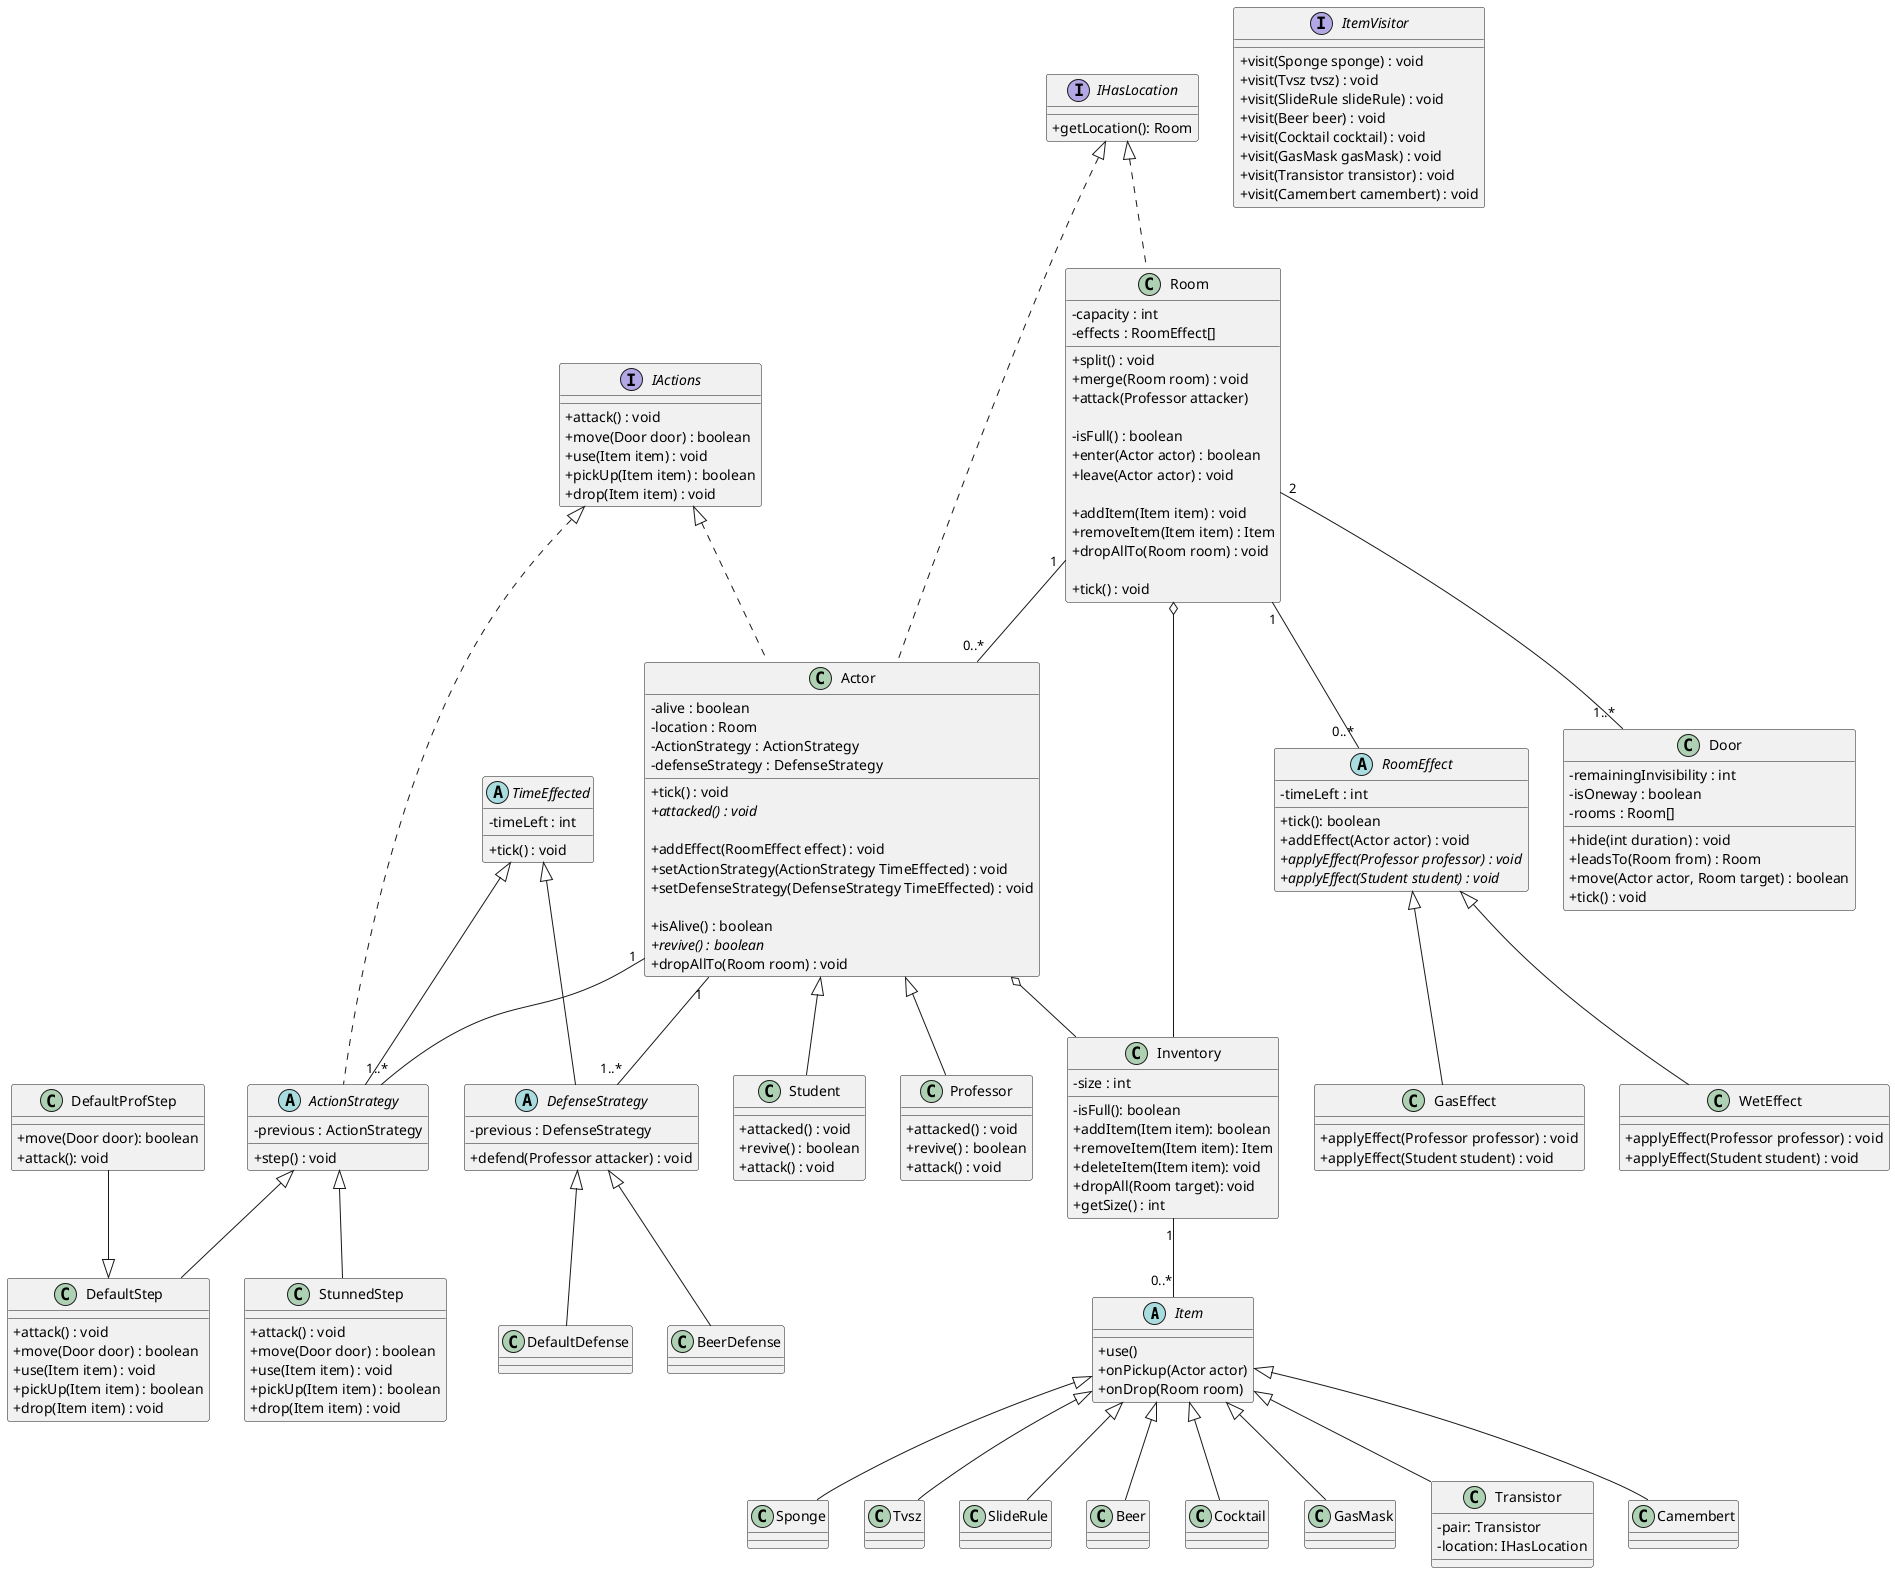 @startuml
skinparam classAttributeIconSize 0


'Items --------------------------------------------
abstract class Item {
    + use()
    + onPickup(Actor actor)
    + onDrop(Room room)
}

class Sponge {}

class Tvsz {}

class SlideRule {}

class Beer {}

class Cocktail {}

class GasMask {}

class Transistor {
    - pair: Transistor
    - location: IHasLocation
}

class Camembert {}

Item <|-- Sponge
Item <|-- Tvsz
Item <|-- SlideRule
Item <|-- Beer
Item <|-- Cocktail
Item <|-- GasMask
Item <|-- Transistor
Item <|-- Camembert

'Inventory ----------------------------------------
class Inventory {
    - size : int

    - isFull(): boolean
    + addItem(Item item): boolean
    + removeItem(Item item): Item
    + deleteItem(Item item): void
    + dropAll(Room target): void
    + getSize() : int
}

/' 
itt a remove és a delete összevonható lenne egy 
removeItem(Item item, boolean shouldDelete)-re
'/

Inventory "1" -- "0..*" Item

' azért asszociáció, mivel ettől még az item-nek van egyedi léte

Actor o-- Inventory
Room o-- Inventory

'Character ----------------------------------------

class Actor {
    - alive : boolean
    - location : Room
    - ActionStrategy : ActionStrategy
    - defenseStrategy : DefenseStrategy

    + tick() : void
    + {abstract} attacked() : void

    + addEffect(RoomEffect effect) : void
    + setActionStrategy(ActionStrategy TimeEffected) : void
    + setDefenseStrategy(DefenseStrategy TimeEffected) : void

    + isAlive() : boolean
    + {abstract} revive() : boolean
    + dropAllTo(Room room) : void
}

interface IActions {
    + attack() : void
    + move(Door door) : boolean
    + use(Item item) : void
    + pickUp(Item item) : boolean
    + drop(Item item) : void
}

IActions <|.. Actor
IActions <|.. ActionStrategy

Actor "1" -- "1..*" ActionStrategy
Actor "1" -- "1..*" DefenseStrategy

class Student {
    + attacked() : void
    + revive() : boolean
    + attack() : void
}

class Professor {
    + attacked() : void
    + revive() : boolean
    + attack() : void
}

Actor <|-- Student
Actor <|-- Professor

'ez egy kísérleti dolog - szedd ki, ha nem tetszik

'Room ---------------------------------------------

class Room {
    - capacity : int
    - effects : RoomEffect[]

    + split() : void
    + merge(Room room) : void
    + attack(Professor attacker)
    
    - isFull() : boolean
    + enter(Actor actor) : boolean
    + leave(Actor actor) : void

    + addItem(Item item) : void
    + removeItem(Item item) : Item
    + dropAllTo(Room room) : void

    + tick() : void
}

/'
az egyirányú ajtók merge-nél eltűnnek, ha a két szoba 
között voltak?
ezt elég később lekezelni, de erre nem gondoltam még
'/

/' 
hogyan is fogjuk értesíteni a bennlévő professort, ha 
egy hallgató belép?

lehet ez egy merész gondolat, de mi lenne, ha mi az ajtót
kérnénk, hogy engedjen át minket?

és akkor a szoba enter-je tudna értesíteni minden bennlévőt
a belépésről
'/

class Door {
    - remainingInvisibility : int
    - isOneway : boolean
    - rooms : Room[]

    + hide(int duration) : void
    + leadsTo(Room from) : Room
    + move(Actor actor, Room target) : boolean
    + tick() : void
}

Room "1" -- "0..*" Actor 
Room "2" -- "1..*" Door
Room "1" -- "0..*" RoomEffect

interface IHasLocation {
    + getLocation(): Room
}

IHasLocation <|.. Room
IHasLocation <|.. Actor

'Effect -------------------------------------------
abstract class RoomEffect {
    - timeLeft : int
    + tick(): boolean
    + addEffect(Actor actor) : void
    + {abstract} applyEffect(Professor professor) : void
    + {abstract} applyEffect(Student student) : void
}
' tick returns false when the effect expires

RoomEffect <|-- WetEffect
RoomEffect <|-- GasEffect

class WetEffect {
    + applyEffect(Professor professor) : void
    + applyEffect(Student student) : void
}

class GasEffect {
    + applyEffect(Professor professor) : void
    + applyEffect(Student student) : void
}

abstract class TimeEffected {
    - timeLeft : int
    + tick() : void
}

abstract class ActionStrategy {
    - previous : ActionStrategy
    + step() : void
}

class DefaultStep {
    + attack() : void
    + move(Door door) : boolean
    + use(Item item) : void
    + pickUp(Item item) : boolean
    + drop(Item item) : void
}
DefaultProfStep --|> DefaultStep
class DefaultProfStep {
    +move(Door door): boolean
    +attack(): void
}
class StunnedStep {
    + attack() : void
    + move(Door door) : boolean
    + use(Item item) : void
    + pickUp(Item item) : boolean
    + drop(Item item) : void
}
TimeEffected <|-- ActionStrategy
ActionStrategy <|-- DefaultStep
ActionStrategy <|-- StunnedStep

abstract class DefenseStrategy {
    - previous : DefenseStrategy
    + defend(Professor attacker) : void
}

class DefaultDefense {}
class BeerDefense {}
TimeEffected <|-- DefenseStrategy
DefenseStrategy <|-- DefaultDefense
DefenseStrategy <|-- BeerDefense

'Visitors ----------------------------------------
interface ItemVisitor {
    + visit(Sponge sponge) : void
    + visit(Tvsz tvsz) : void
    + visit(SlideRule slideRule) : void
    + visit(Beer beer) : void
    + visit(Cocktail cocktail) : void
    + visit(GasMask gasMask) : void
    + visit(Transistor transistor) : void
    + visit(Camembert camembert) : void
}

@enduml